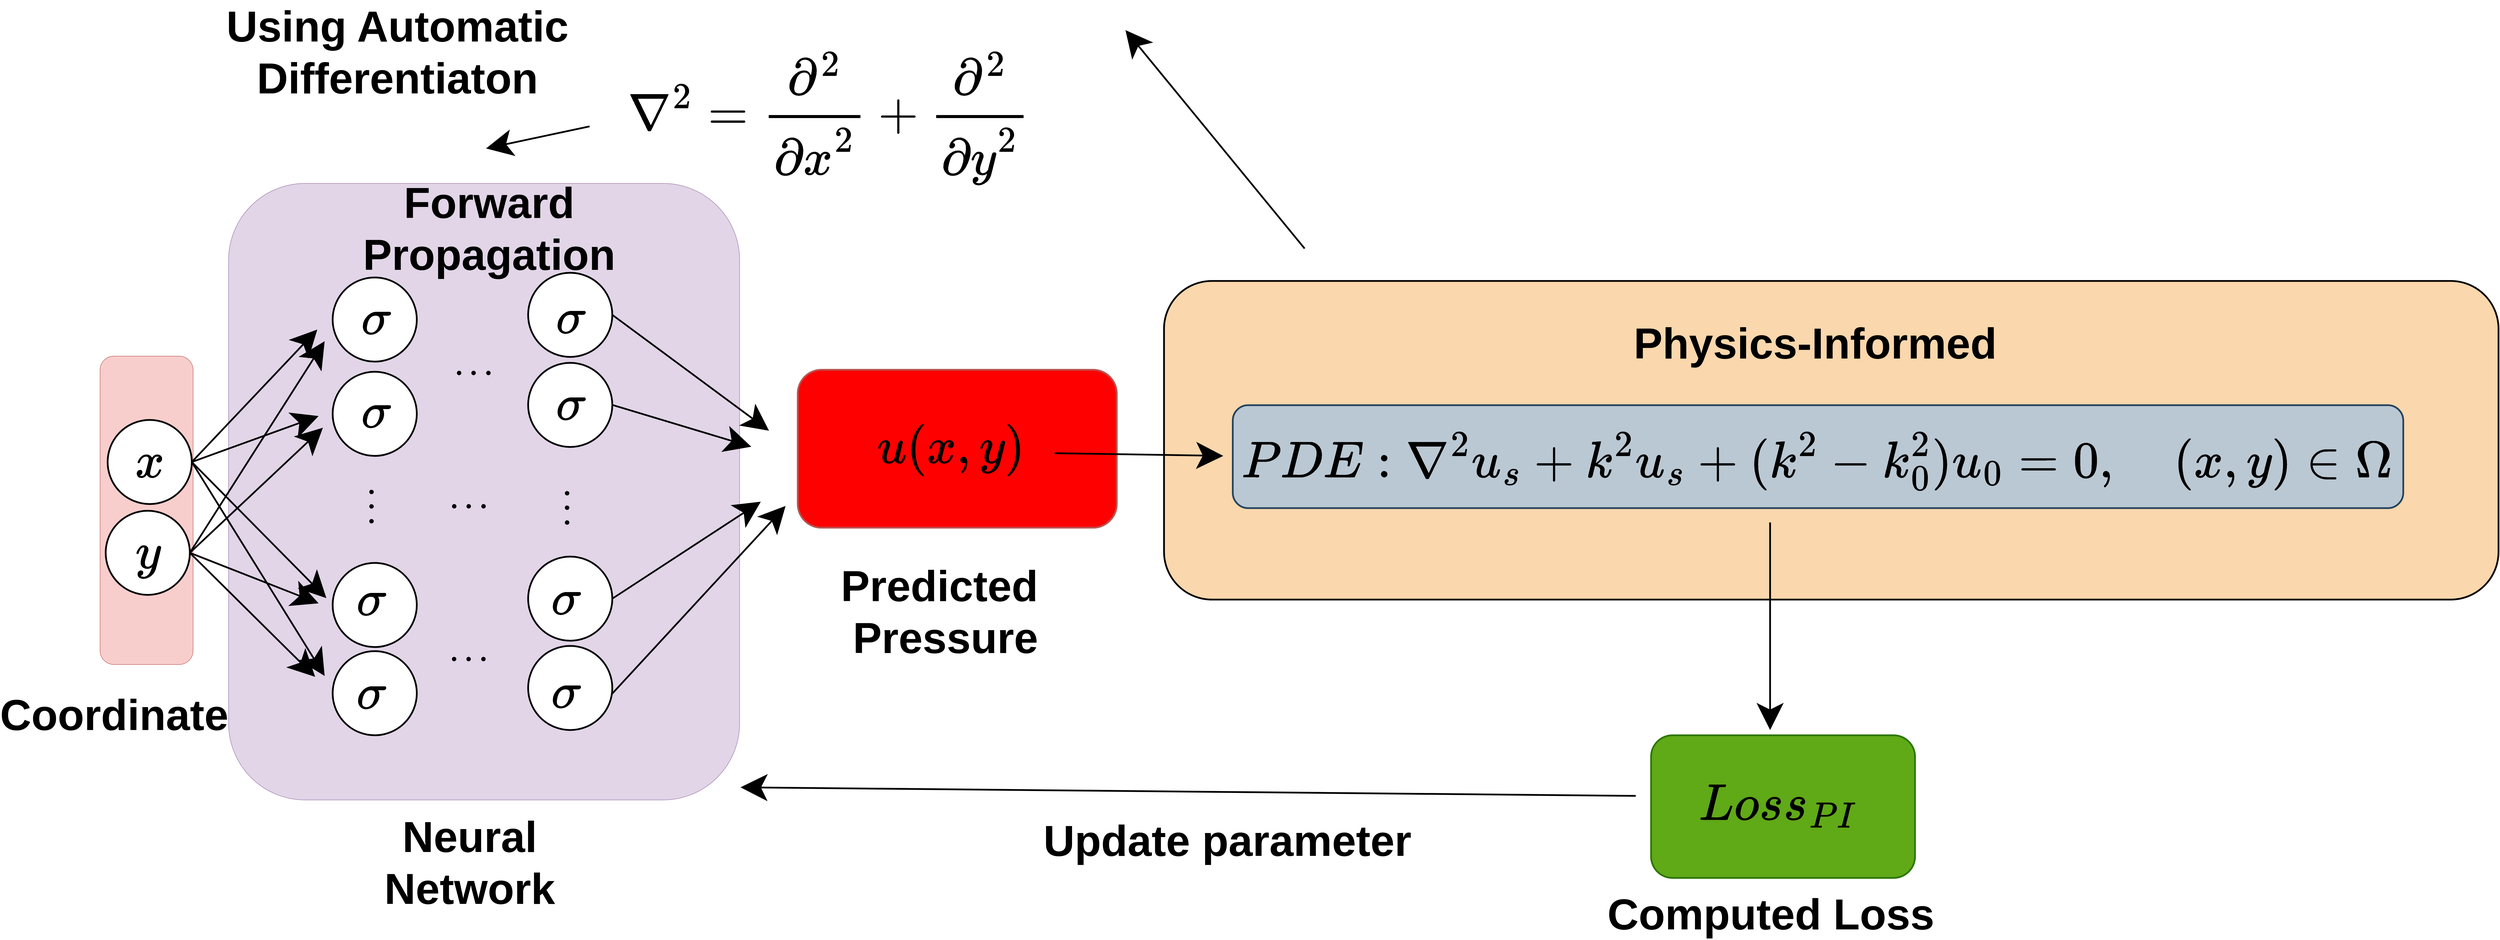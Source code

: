 <mxfile version="21.8.2" type="github">
  <diagram name="第 1 页" id="ytVl9bIwSj31jDskWyxF">
    <mxGraphModel dx="31396" dy="14926" grid="0" gridSize="10" guides="1" tooltips="1" connect="1" arrows="1" fold="1" page="1" pageScale="1" pageWidth="827" pageHeight="1169" math="1" shadow="0">
      <root>
        <mxCell id="0" />
        <mxCell id="1" parent="0" />
        <mxCell id="4UInWEB55WW9R1DhL_mN-185" value="" style="rounded=1;whiteSpace=wrap;html=1;fillColor=#60a917;strokeColor=#2D7600;strokeWidth=4;fillStyle=solid;fontColor=#ffffff;" vertex="1" parent="1">
          <mxGeometry x="-18561.37" y="-8125.88" width="610" height="329.88" as="geometry" />
        </mxCell>
        <mxCell id="4UInWEB55WW9R1DhL_mN-186" value="" style="rounded=1;whiteSpace=wrap;html=1;fillColor=#FF0000;strokeColor=#b85450;strokeWidth=4;gradientColor=none;fillStyle=solid;" vertex="1" parent="1">
          <mxGeometry x="-20533.38" y="-8970.94" width="737.25" height="365.12" as="geometry" />
        </mxCell>
        <mxCell id="4UInWEB55WW9R1DhL_mN-187" value="&lt;font size=&quot;1&quot; style=&quot;&quot;&gt;&lt;b style=&quot;font-size: 100px;&quot;&gt;$$u(x,y)$$&lt;/b&gt;&lt;/font&gt;" style="text;html=1;strokeColor=none;fillColor=none;align=center;verticalAlign=middle;whiteSpace=wrap;rounded=0;" vertex="1" parent="1">
          <mxGeometry x="-20451.8" y="-8948.38" width="546" height="320" as="geometry" />
        </mxCell>
        <mxCell id="4UInWEB55WW9R1DhL_mN-188" value="" style="rounded=1;whiteSpace=wrap;html=1;fillColor=#fad7ac;strokeWidth=4;" vertex="1" parent="1">
          <mxGeometry x="-19686.93" y="-9176.38" width="3084" height="736.76" as="geometry" />
        </mxCell>
        <mxCell id="4UInWEB55WW9R1DhL_mN-189" value="&lt;b style=&quot;&quot;&gt;&lt;font style=&quot;font-size: 100px;&quot;&gt;Physics-Informed&lt;/font&gt;&lt;/b&gt;" style="text;html=1;strokeColor=none;fillColor=none;align=center;verticalAlign=middle;whiteSpace=wrap;rounded=0;" vertex="1" parent="1">
          <mxGeometry x="-18616.93" y="-9107.62" width="870" height="150" as="geometry" />
        </mxCell>
        <mxCell id="4UInWEB55WW9R1DhL_mN-190" value="" style="rounded=1;whiteSpace=wrap;html=1;fillColor=#e1d5e7;strokeColor=#9673a6;" vertex="1" parent="1">
          <mxGeometry x="-21848.75" y="-9402" width="1181" height="1425.75" as="geometry" />
        </mxCell>
        <mxCell id="4UInWEB55WW9R1DhL_mN-191" value="" style="rounded=1;whiteSpace=wrap;html=1;fillColor=#f8cecc;strokeColor=#b85450;" vertex="1" parent="1">
          <mxGeometry x="-22145.75" y="-9002.5" width="215" height="713" as="geometry" />
        </mxCell>
        <mxCell id="4UInWEB55WW9R1DhL_mN-192" value="&lt;span style=&quot;font-size: 70px;&quot;&gt;$$\vdots$$&lt;/span&gt;" style="text;html=1;strokeColor=none;fillColor=none;align=center;verticalAlign=middle;whiteSpace=wrap;rounded=0;" vertex="1" parent="1">
          <mxGeometry x="-21549.25" y="-8729.25" width="62" height="130" as="geometry" />
        </mxCell>
        <mxCell id="4UInWEB55WW9R1DhL_mN-193" value="&lt;span style=&quot;font-size: 70px;&quot;&gt;$$\vdots$$&lt;/span&gt;" style="text;html=1;strokeColor=none;fillColor=none;align=center;verticalAlign=middle;whiteSpace=wrap;rounded=0;" vertex="1" parent="1">
          <mxGeometry x="-21096.75" y="-8726.25" width="62" height="130" as="geometry" />
        </mxCell>
        <mxCell id="4UInWEB55WW9R1DhL_mN-194" value="" style="rounded=1;whiteSpace=wrap;html=1;fillColor=#bac8d3;strokeColor=#23445d;strokeWidth=4;" vertex="1" parent="1">
          <mxGeometry x="-19528.06" y="-8889.12" width="2705" height="238" as="geometry" />
        </mxCell>
        <mxCell id="4UInWEB55WW9R1DhL_mN-195" value="&lt;font style=&quot;font-size: 100px;&quot;&gt;$$PDE:\nabla^{2} u_{s} + k^{2} u_{s}&amp;nbsp; &amp;nbsp;+&amp;nbsp; (k^{2}- k_{0}^{2} ) u_{0} =0,\quad (x,y) \in&amp;nbsp; \Omega$$&lt;/font&gt;" style="text;html=1;strokeColor=none;fillColor=none;align=center;verticalAlign=middle;whiteSpace=wrap;rounded=0;" vertex="1" parent="1">
          <mxGeometry x="-18613.06" y="-8834.87" width="870" height="150" as="geometry" />
        </mxCell>
        <mxCell id="4UInWEB55WW9R1DhL_mN-196" value="" style="endArrow=classic;html=1;rounded=0;strokeWidth=4;endSize=50;" edge="1" parent="1">
          <mxGeometry width="50" height="50" relative="1" as="geometry">
            <mxPoint x="-19940" y="-8778.18" as="sourcePoint" />
            <mxPoint x="-19550" y="-8771.88" as="targetPoint" />
          </mxGeometry>
        </mxCell>
        <mxCell id="4UInWEB55WW9R1DhL_mN-197" value="&lt;b style=&quot;&quot;&gt;&lt;font style=&quot;font-size: 100px;&quot;&gt;$$Loss_{PI}$$&lt;/font&gt;&lt;/b&gt;" style="text;html=1;strokeColor=none;fillColor=none;align=center;verticalAlign=middle;whiteSpace=wrap;rounded=0;" vertex="1" parent="1">
          <mxGeometry x="-18541.37" y="-8085.5" width="548" height="239" as="geometry" />
        </mxCell>
        <mxCell id="4UInWEB55WW9R1DhL_mN-198" value="" style="endArrow=classic;html=1;rounded=0;strokeWidth=4;exitX=1;exitY=0.5;exitDx=0;exitDy=0;endSize=50;endFill=1;targetPerimeterSpacing=-1;" edge="1" parent="1" source="4UInWEB55WW9R1DhL_mN-218">
          <mxGeometry width="50" height="50" relative="1" as="geometry">
            <mxPoint x="-21613.25" y="-8758.38" as="sourcePoint" />
            <mxPoint x="-21643.75" y="-9064" as="targetPoint" />
          </mxGeometry>
        </mxCell>
        <mxCell id="4UInWEB55WW9R1DhL_mN-199" value="" style="endArrow=classic;html=1;rounded=0;strokeWidth=4;exitX=1;exitY=0.5;exitDx=0;exitDy=0;endSize=50;endFill=1;targetPerimeterSpacing=-1;" edge="1" parent="1" source="4UInWEB55WW9R1DhL_mN-218">
          <mxGeometry width="50" height="50" relative="1" as="geometry">
            <mxPoint x="-21605.25" y="-8811.38" as="sourcePoint" />
            <mxPoint x="-21640.75" y="-8864" as="targetPoint" />
          </mxGeometry>
        </mxCell>
        <mxCell id="4UInWEB55WW9R1DhL_mN-200" value="" style="endArrow=classic;html=1;rounded=0;strokeWidth=4;exitX=1;exitY=0.5;exitDx=0;exitDy=0;endSize=50;endFill=1;targetPerimeterSpacing=-1;" edge="1" parent="1" source="4UInWEB55WW9R1DhL_mN-218">
          <mxGeometry width="50" height="50" relative="1" as="geometry">
            <mxPoint x="-21604.25" y="-8853.38" as="sourcePoint" />
            <mxPoint x="-21622.75" y="-8443" as="targetPoint" />
          </mxGeometry>
        </mxCell>
        <mxCell id="4UInWEB55WW9R1DhL_mN-201" value="" style="endArrow=classic;html=1;rounded=0;strokeWidth=4;exitX=1;exitY=0.5;exitDx=0;exitDy=0;endSize=50;endFill=1;targetPerimeterSpacing=-1;" edge="1" parent="1" source="4UInWEB55WW9R1DhL_mN-218">
          <mxGeometry width="50" height="50" relative="1" as="geometry">
            <mxPoint x="-21607.25" y="-8699.38" as="sourcePoint" />
            <mxPoint x="-21626.75" y="-8263" as="targetPoint" />
          </mxGeometry>
        </mxCell>
        <mxCell id="4UInWEB55WW9R1DhL_mN-202" value="" style="endArrow=classic;html=1;rounded=0;strokeWidth=4;exitX=1;exitY=0.5;exitDx=0;exitDy=0;endSize=50;endFill=1;targetPerimeterSpacing=-1;" edge="1" parent="1" source="4UInWEB55WW9R1DhL_mN-220">
          <mxGeometry width="50" height="50" relative="1" as="geometry">
            <mxPoint x="-21617.25" y="-8582.38" as="sourcePoint" />
            <mxPoint x="-21626.75" y="-9037" as="targetPoint" />
          </mxGeometry>
        </mxCell>
        <mxCell id="4UInWEB55WW9R1DhL_mN-203" value="" style="endArrow=classic;html=1;rounded=0;strokeWidth=4;exitX=1;exitY=0.5;exitDx=0;exitDy=0;endSize=50;endFill=1;targetPerimeterSpacing=-1;" edge="1" parent="1" source="4UInWEB55WW9R1DhL_mN-220">
          <mxGeometry width="50" height="50" relative="1" as="geometry">
            <mxPoint x="-21613.25" y="-8558.38" as="sourcePoint" />
            <mxPoint x="-21630.75" y="-8837" as="targetPoint" />
          </mxGeometry>
        </mxCell>
        <mxCell id="4UInWEB55WW9R1DhL_mN-204" value="" style="endArrow=classic;html=1;rounded=0;strokeWidth=4;exitX=1;exitY=0.5;exitDx=0;exitDy=0;endSize=50;endFill=1;targetPerimeterSpacing=-1;" edge="1" parent="1" source="4UInWEB55WW9R1DhL_mN-220">
          <mxGeometry width="50" height="50" relative="1" as="geometry">
            <mxPoint x="-21613.25" y="-8558.38" as="sourcePoint" />
            <mxPoint x="-21640.75" y="-8431" as="targetPoint" />
          </mxGeometry>
        </mxCell>
        <mxCell id="4UInWEB55WW9R1DhL_mN-205" value="" style="endArrow=classic;html=1;rounded=0;strokeWidth=4;exitX=1;exitY=0.5;exitDx=0;exitDy=0;endSize=50;endFill=1;targetPerimeterSpacing=-1;" edge="1" parent="1" source="4UInWEB55WW9R1DhL_mN-220">
          <mxGeometry width="50" height="50" relative="1" as="geometry">
            <mxPoint x="-21613.25" y="-8558.38" as="sourcePoint" />
            <mxPoint x="-21648.75" y="-8261" as="targetPoint" />
          </mxGeometry>
        </mxCell>
        <mxCell id="4UInWEB55WW9R1DhL_mN-206" value="" style="endArrow=classic;html=1;rounded=0;strokeWidth=4;exitX=1;exitY=0.5;exitDx=0;exitDy=0;endSize=50;endFill=1;" edge="1" parent="1" source="4UInWEB55WW9R1DhL_mN-210">
          <mxGeometry width="50" height="50" relative="1" as="geometry">
            <mxPoint x="-20348.75" y="-9112.12" as="sourcePoint" />
            <mxPoint x="-20599.75" y="-8830" as="targetPoint" />
          </mxGeometry>
        </mxCell>
        <mxCell id="4UInWEB55WW9R1DhL_mN-207" value="" style="endArrow=classic;html=1;rounded=0;strokeWidth=4;exitX=1;exitY=0.5;exitDx=0;exitDy=0;endSize=50;endFill=1;" edge="1" parent="1" source="4UInWEB55WW9R1DhL_mN-211">
          <mxGeometry width="50" height="50" relative="1" as="geometry">
            <mxPoint x="-20361.75" y="-8908.12" as="sourcePoint" />
            <mxPoint x="-20640.75" y="-8793" as="targetPoint" />
          </mxGeometry>
        </mxCell>
        <mxCell id="4UInWEB55WW9R1DhL_mN-208" value="" style="endArrow=classic;html=1;rounded=0;strokeWidth=4;exitX=1;exitY=0.5;exitDx=0;exitDy=0;endSize=50;endFill=1;" edge="1" parent="1" source="4UInWEB55WW9R1DhL_mN-212">
          <mxGeometry width="50" height="50" relative="1" as="geometry">
            <mxPoint x="-20371.75" y="-8454.12" as="sourcePoint" />
            <mxPoint x="-20618.75" y="-8666" as="targetPoint" />
          </mxGeometry>
        </mxCell>
        <mxCell id="4UInWEB55WW9R1DhL_mN-209" value="" style="endArrow=classic;html=1;rounded=0;strokeWidth=4;entryX=0;entryY=0.5;entryDx=0;entryDy=0;exitX=1;exitY=0.5;exitDx=0;exitDy=0;endSize=50;endFill=1;" edge="1" parent="1">
          <mxGeometry width="50" height="50" relative="1" as="geometry">
            <mxPoint x="-21037.75" y="-8140.25" as="sourcePoint" />
            <mxPoint x="-20561.5" y="-8656.125" as="targetPoint" />
          </mxGeometry>
        </mxCell>
        <mxCell id="4UInWEB55WW9R1DhL_mN-210" value="" style="ellipse;whiteSpace=wrap;html=1;aspect=fixed;strokeWidth=4;" vertex="1" parent="1">
          <mxGeometry x="-21156.5" y="-9195.25" width="194.5" height="194.5" as="geometry" />
        </mxCell>
        <mxCell id="4UInWEB55WW9R1DhL_mN-211" value="" style="ellipse;whiteSpace=wrap;html=1;aspect=fixed;strokeWidth=4;" vertex="1" parent="1">
          <mxGeometry x="-21156.5" y="-8987" width="194.5" height="194.5" as="geometry" />
        </mxCell>
        <mxCell id="4UInWEB55WW9R1DhL_mN-212" value="" style="ellipse;whiteSpace=wrap;html=1;aspect=fixed;strokeWidth=4;" vertex="1" parent="1">
          <mxGeometry x="-21156.5" y="-8539" width="194.5" height="194.5" as="geometry" />
        </mxCell>
        <mxCell id="4UInWEB55WW9R1DhL_mN-213" value="" style="ellipse;whiteSpace=wrap;html=1;aspect=fixed;strokeWidth=4;" vertex="1" parent="1">
          <mxGeometry x="-21156.5" y="-8332.5" width="194.5" height="194.5" as="geometry" />
        </mxCell>
        <mxCell id="4UInWEB55WW9R1DhL_mN-214" value="" style="ellipse;whiteSpace=wrap;html=1;aspect=fixed;strokeWidth=4;" vertex="1" parent="1">
          <mxGeometry x="-21608.25" y="-8524.38" width="194.5" height="194.5" as="geometry" />
        </mxCell>
        <mxCell id="4UInWEB55WW9R1DhL_mN-215" value="" style="ellipse;whiteSpace=wrap;html=1;aspect=fixed;strokeWidth=4;" vertex="1" parent="1">
          <mxGeometry x="-21608.25" y="-8320.38" width="194.5" height="194.5" as="geometry" />
        </mxCell>
        <mxCell id="4UInWEB55WW9R1DhL_mN-216" value="" style="ellipse;whiteSpace=wrap;html=1;aspect=fixed;strokeWidth=4;" vertex="1" parent="1">
          <mxGeometry x="-21608.25" y="-8966.38" width="194.5" height="194.5" as="geometry" />
        </mxCell>
        <mxCell id="4UInWEB55WW9R1DhL_mN-217" value="" style="ellipse;whiteSpace=wrap;html=1;aspect=fixed;strokeWidth=4;" vertex="1" parent="1">
          <mxGeometry x="-21608.25" y="-9184.38" width="194.5" height="194.5" as="geometry" />
        </mxCell>
        <mxCell id="4UInWEB55WW9R1DhL_mN-218" value="" style="ellipse;whiteSpace=wrap;html=1;aspect=fixed;strokeWidth=4;" vertex="1" parent="1">
          <mxGeometry x="-22128.25" y="-8855" width="194.5" height="194.5" as="geometry" />
        </mxCell>
        <mxCell id="4UInWEB55WW9R1DhL_mN-219" value="&lt;b style=&quot;&quot;&gt;&lt;font style=&quot;font-size: 100px;&quot;&gt;$$x$$&lt;/font&gt;&lt;/b&gt;" style="text;html=1;strokeColor=none;fillColor=none;align=center;verticalAlign=middle;whiteSpace=wrap;rounded=0;" vertex="1" parent="1">
          <mxGeometry x="-22081" y="-8832.75" width="100" height="150" as="geometry" />
        </mxCell>
        <mxCell id="4UInWEB55WW9R1DhL_mN-220" value="" style="ellipse;whiteSpace=wrap;html=1;aspect=fixed;strokeWidth=4;" vertex="1" parent="1">
          <mxGeometry x="-22132.75" y="-8645" width="194.5" height="194.5" as="geometry" />
        </mxCell>
        <mxCell id="4UInWEB55WW9R1DhL_mN-221" value="&lt;b style=&quot;&quot;&gt;&lt;font style=&quot;font-size: 100px;&quot;&gt;$$y$$&lt;/font&gt;&lt;/b&gt;" style="text;html=1;strokeColor=none;fillColor=none;align=center;verticalAlign=middle;whiteSpace=wrap;rounded=0;" vertex="1" parent="1">
          <mxGeometry x="-22085.5" y="-8622.75" width="100" height="150" as="geometry" />
        </mxCell>
        <mxCell id="4UInWEB55WW9R1DhL_mN-222" value="&lt;font size=&quot;1&quot; style=&quot;&quot;&gt;&lt;b style=&quot;font-size: 100px;&quot;&gt;Coordinate&lt;/b&gt;&lt;/font&gt;" style="text;html=1;strokeColor=none;fillColor=none;align=center;verticalAlign=middle;whiteSpace=wrap;rounded=0;" vertex="1" parent="1">
          <mxGeometry x="-22332.75" y="-8208.25" width="440" height="68" as="geometry" />
        </mxCell>
        <mxCell id="4UInWEB55WW9R1DhL_mN-223" value="&lt;font size=&quot;1&quot; style=&quot;&quot;&gt;&lt;b style=&quot;font-size: 100px;&quot;&gt;Forward Propagation&lt;/b&gt;&lt;/font&gt;" style="text;html=1;strokeColor=none;fillColor=none;align=center;verticalAlign=middle;whiteSpace=wrap;rounded=0;" vertex="1" parent="1">
          <mxGeometry x="-21635.75" y="-9332" width="779" height="68" as="geometry" />
        </mxCell>
        <mxCell id="4UInWEB55WW9R1DhL_mN-224" value="&lt;font size=&quot;1&quot; style=&quot;&quot;&gt;&lt;b style=&quot;font-size: 100px;&quot;&gt;Predicted&amp;nbsp; Pressure&lt;/b&gt;&lt;/font&gt;" style="text;html=1;strokeColor=none;fillColor=none;align=center;verticalAlign=middle;whiteSpace=wrap;rounded=0;" vertex="1" parent="1">
          <mxGeometry x="-20565.68" y="-8535.25" width="748" height="245.75" as="geometry" />
        </mxCell>
        <mxCell id="4UInWEB55WW9R1DhL_mN-225" value="" style="endArrow=classic;html=1;rounded=0;strokeWidth=4;endSize=50;" edge="1" parent="1">
          <mxGeometry width="50" height="50" relative="1" as="geometry">
            <mxPoint x="-19362.06" y="-9251.38" as="sourcePoint" />
            <mxPoint x="-19776.06" y="-9756.38" as="targetPoint" />
          </mxGeometry>
        </mxCell>
        <mxCell id="4UInWEB55WW9R1DhL_mN-226" value="&lt;b style=&quot;&quot;&gt;&lt;font style=&quot;font-size: 100px;&quot;&gt;$${\nabla}^{2}=\frac{{\partial }^{2}}{{\partial x}^{2}}+\frac{{\partial}^{2}}{{\partial y}^{2}}$$&lt;/font&gt;&lt;/b&gt;" style="text;html=1;strokeColor=none;fillColor=none;align=center;verticalAlign=middle;whiteSpace=wrap;rounded=0;" vertex="1" parent="1">
          <mxGeometry x="-21034" y="-9750" width="1146" height="393" as="geometry" />
        </mxCell>
        <mxCell id="4UInWEB55WW9R1DhL_mN-227" value="" style="endArrow=classic;html=1;rounded=0;strokeWidth=4;endSize=50;" edge="1" parent="1">
          <mxGeometry width="50" height="50" relative="1" as="geometry">
            <mxPoint x="-21014.5" y="-9533.75" as="sourcePoint" />
            <mxPoint x="-21253.75" y="-9482.75" as="targetPoint" />
          </mxGeometry>
        </mxCell>
        <mxCell id="4UInWEB55WW9R1DhL_mN-228" value="&lt;b style=&quot;&quot;&gt;&lt;font style=&quot;font-size: 100px;&quot;&gt;Using Automatic Differentiaton&lt;/font&gt;&lt;/b&gt;" style="text;html=1;strokeColor=none;fillColor=none;align=center;verticalAlign=middle;whiteSpace=wrap;rounded=0;" vertex="1" parent="1">
          <mxGeometry x="-21970.75" y="-9740" width="1025" height="68" as="geometry" />
        </mxCell>
        <mxCell id="4UInWEB55WW9R1DhL_mN-229" value="&lt;font size=&quot;1&quot; style=&quot;&quot;&gt;&lt;b style=&quot;font-size: 100px;&quot;&gt;Computed Loss&lt;/b&gt;&lt;/font&gt;" style="text;html=1;strokeColor=none;fillColor=none;align=center;verticalAlign=middle;whiteSpace=wrap;rounded=0;" vertex="1" parent="1">
          <mxGeometry x="-18761.37" y="-7747.5" width="953" height="68" as="geometry" />
        </mxCell>
        <mxCell id="4UInWEB55WW9R1DhL_mN-230" value="&lt;font size=&quot;1&quot; style=&quot;&quot;&gt;&lt;b style=&quot;font-size: 100px;&quot;&gt;Neural Network&lt;/b&gt;&lt;/font&gt;" style="text;html=1;strokeColor=none;fillColor=none;align=center;verticalAlign=middle;whiteSpace=wrap;rounded=0;" vertex="1" parent="1">
          <mxGeometry x="-21594.25" y="-7866.5" width="605" height="68" as="geometry" />
        </mxCell>
        <mxCell id="4UInWEB55WW9R1DhL_mN-231" value="&lt;font size=&quot;1&quot; style=&quot;&quot;&gt;&lt;b style=&quot;font-size: 100px;&quot;&gt;$$\sigma$$&lt;/b&gt;&lt;/font&gt;" style="text;html=1;strokeColor=none;fillColor=none;align=center;verticalAlign=middle;whiteSpace=wrap;rounded=0;" vertex="1" parent="1">
          <mxGeometry x="-21554.75" y="-9163.75" width="95" height="150" as="geometry" />
        </mxCell>
        <mxCell id="4UInWEB55WW9R1DhL_mN-232" value="&lt;span style=&quot;font-size: 70px;&quot;&gt;$$\vdots$$&lt;/span&gt;" style="text;html=1;strokeColor=none;fillColor=none;align=center;verticalAlign=middle;whiteSpace=wrap;rounded=0;rotation=270;" vertex="1" parent="1">
          <mxGeometry x="-21333.75" y="-8721" width="62" height="130" as="geometry" />
        </mxCell>
        <mxCell id="4UInWEB55WW9R1DhL_mN-233" value="&lt;span style=&quot;font-size: 70px;&quot;&gt;$$\vdots$$&lt;/span&gt;" style="text;html=1;strokeColor=none;fillColor=none;align=center;verticalAlign=middle;whiteSpace=wrap;rounded=0;rotation=270;" vertex="1" parent="1">
          <mxGeometry x="-21322.75" y="-9029.25" width="62" height="130" as="geometry" />
        </mxCell>
        <mxCell id="4UInWEB55WW9R1DhL_mN-234" value="&lt;span style=&quot;font-size: 70px;&quot;&gt;$$\vdots$$&lt;/span&gt;" style="text;html=1;strokeColor=none;fillColor=none;align=center;verticalAlign=middle;whiteSpace=wrap;rounded=0;rotation=270;" vertex="1" parent="1">
          <mxGeometry x="-21333.75" y="-8367.75" width="62" height="130" as="geometry" />
        </mxCell>
        <mxCell id="4UInWEB55WW9R1DhL_mN-235" value="&lt;font size=&quot;1&quot; style=&quot;&quot;&gt;&lt;b style=&quot;font-size: 100px;&quot;&gt;$$\sigma$$&lt;/b&gt;&lt;/font&gt;" style="text;html=1;strokeColor=none;fillColor=none;align=center;verticalAlign=middle;whiteSpace=wrap;rounded=0;" vertex="1" parent="1">
          <mxGeometry x="-21554.75" y="-8947.75" width="95" height="150" as="geometry" />
        </mxCell>
        <mxCell id="4UInWEB55WW9R1DhL_mN-236" value="&lt;font size=&quot;1&quot; style=&quot;&quot;&gt;&lt;b style=&quot;font-size: 100px;&quot;&gt;$$\sigma$$&lt;/b&gt;&lt;/font&gt;" style="text;html=1;strokeColor=none;fillColor=none;align=center;verticalAlign=middle;whiteSpace=wrap;rounded=0;" vertex="1" parent="1">
          <mxGeometry x="-21565.75" y="-8513.75" width="95" height="150" as="geometry" />
        </mxCell>
        <mxCell id="4UInWEB55WW9R1DhL_mN-237" value="&lt;font size=&quot;1&quot; style=&quot;&quot;&gt;&lt;b style=&quot;font-size: 100px;&quot;&gt;$$\sigma$$&lt;/b&gt;&lt;/font&gt;" style="text;html=1;strokeColor=none;fillColor=none;align=center;verticalAlign=middle;whiteSpace=wrap;rounded=0;" vertex="1" parent="1">
          <mxGeometry x="-21565.75" y="-8297.75" width="95" height="150" as="geometry" />
        </mxCell>
        <mxCell id="4UInWEB55WW9R1DhL_mN-238" value="&lt;font size=&quot;1&quot; style=&quot;&quot;&gt;&lt;b style=&quot;font-size: 100px;&quot;&gt;$$\sigma$$&lt;/b&gt;&lt;/font&gt;" style="text;html=1;strokeColor=none;fillColor=none;align=center;verticalAlign=middle;whiteSpace=wrap;rounded=0;" vertex="1" parent="1">
          <mxGeometry x="-21104.75" y="-9166.25" width="95" height="150" as="geometry" />
        </mxCell>
        <mxCell id="4UInWEB55WW9R1DhL_mN-239" value="&lt;font size=&quot;1&quot; style=&quot;&quot;&gt;&lt;b style=&quot;font-size: 100px;&quot;&gt;$$\sigma$$&lt;/b&gt;&lt;/font&gt;" style="text;html=1;strokeColor=none;fillColor=none;align=center;verticalAlign=middle;whiteSpace=wrap;rounded=0;" vertex="1" parent="1">
          <mxGeometry x="-21104.75" y="-8966.38" width="95" height="150" as="geometry" />
        </mxCell>
        <mxCell id="4UInWEB55WW9R1DhL_mN-240" value="&lt;font size=&quot;1&quot; style=&quot;&quot;&gt;&lt;b style=&quot;font-size: 100px;&quot;&gt;$$\sigma$$&lt;/b&gt;&lt;/font&gt;" style="text;html=1;strokeColor=none;fillColor=none;align=center;verticalAlign=middle;whiteSpace=wrap;rounded=0;" vertex="1" parent="1">
          <mxGeometry x="-21115.75" y="-8516.25" width="95" height="150" as="geometry" />
        </mxCell>
        <mxCell id="4UInWEB55WW9R1DhL_mN-241" value="&lt;font size=&quot;1&quot; style=&quot;&quot;&gt;&lt;b style=&quot;font-size: 100px;&quot;&gt;$$\sigma$$&lt;/b&gt;&lt;/font&gt;" style="text;html=1;strokeColor=none;fillColor=none;align=center;verticalAlign=middle;whiteSpace=wrap;rounded=0;" vertex="1" parent="1">
          <mxGeometry x="-21115.75" y="-8300.25" width="95" height="150" as="geometry" />
        </mxCell>
        <mxCell id="4UInWEB55WW9R1DhL_mN-242" value="" style="endArrow=classic;html=1;rounded=0;strokeWidth=4;targetPerimeterSpacing=-1;endSize=50;" edge="1" parent="1">
          <mxGeometry width="50" height="50" relative="1" as="geometry">
            <mxPoint x="-18286.3" y="-8618" as="sourcePoint" />
            <mxPoint x="-18286.3" y="-8138" as="targetPoint" />
          </mxGeometry>
        </mxCell>
        <mxCell id="4UInWEB55WW9R1DhL_mN-243" value="" style="endArrow=classic;html=1;rounded=0;strokeWidth=4;endSize=50;" edge="1" parent="1">
          <mxGeometry width="50" height="50" relative="1" as="geometry">
            <mxPoint x="-18596.75" y="-7985.75" as="sourcePoint" />
            <mxPoint x="-20665.75" y="-8005.5" as="targetPoint" />
          </mxGeometry>
        </mxCell>
        <mxCell id="4UInWEB55WW9R1DhL_mN-244" value="&lt;span style=&quot;font-size: 100px;&quot;&gt;&lt;b&gt;Update parameter&lt;/b&gt;&lt;/span&gt;" style="text;html=1;strokeColor=none;fillColor=none;align=center;verticalAlign=middle;whiteSpace=wrap;rounded=0;" vertex="1" parent="1">
          <mxGeometry x="-20016.75" y="-7917" width="953" height="68" as="geometry" />
        </mxCell>
      </root>
    </mxGraphModel>
  </diagram>
</mxfile>
